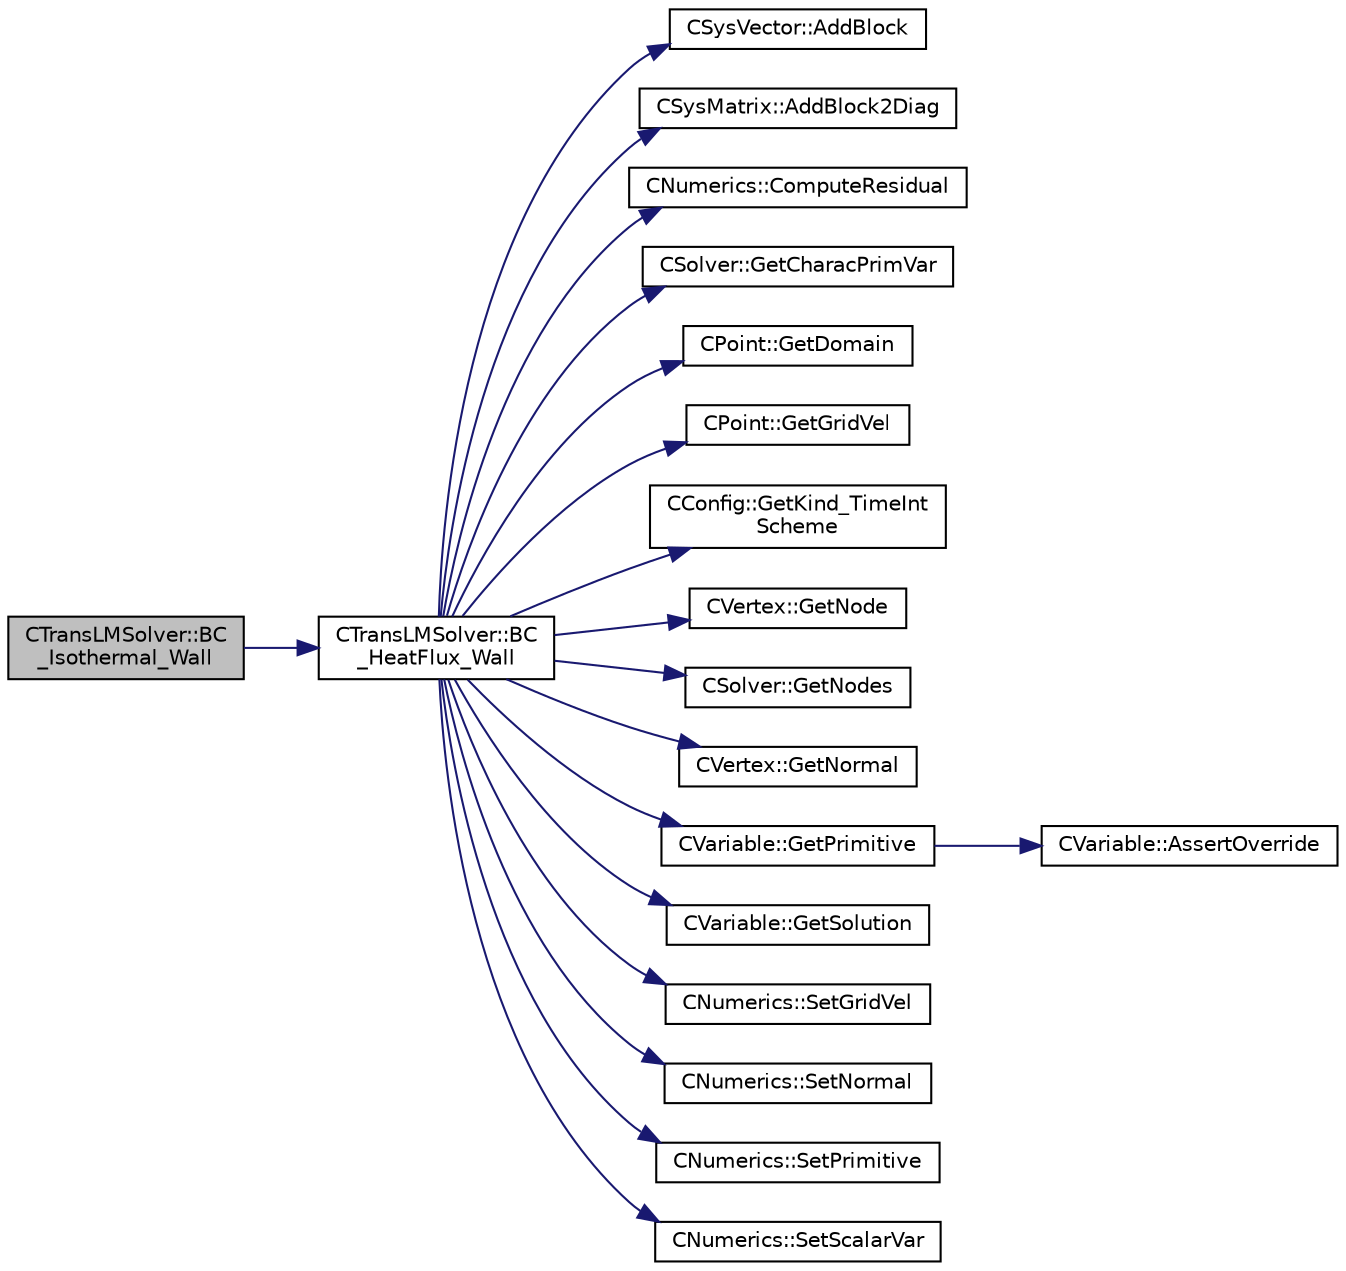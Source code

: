 digraph "CTransLMSolver::BC_Isothermal_Wall"
{
 // LATEX_PDF_SIZE
  edge [fontname="Helvetica",fontsize="10",labelfontname="Helvetica",labelfontsize="10"];
  node [fontname="Helvetica",fontsize="10",shape=record];
  rankdir="LR";
  Node1 [label="CTransLMSolver::BC\l_Isothermal_Wall",height=0.2,width=0.4,color="black", fillcolor="grey75", style="filled", fontcolor="black",tooltip="Impose the Navier-Stokes wall boundary condition."];
  Node1 -> Node2 [color="midnightblue",fontsize="10",style="solid",fontname="Helvetica"];
  Node2 [label="CTransLMSolver::BC\l_HeatFlux_Wall",height=0.2,width=0.4,color="black", fillcolor="white", style="filled",URL="$classCTransLMSolver.html#a626ed10ef211b8920fba65183d7a92a6",tooltip="Impose the Langtry Menter transition wall boundary condition."];
  Node2 -> Node3 [color="midnightblue",fontsize="10",style="solid",fontname="Helvetica"];
  Node3 [label="CSysVector::AddBlock",height=0.2,width=0.4,color="black", fillcolor="white", style="filled",URL="$classCSysVector.html#aa463275cba394503a9778529fdaa4494",tooltip="Add \"block\" to the vector, see SetBlock."];
  Node2 -> Node4 [color="midnightblue",fontsize="10",style="solid",fontname="Helvetica"];
  Node4 [label="CSysMatrix::AddBlock2Diag",height=0.2,width=0.4,color="black", fillcolor="white", style="filled",URL="$classCSysMatrix.html#a5a4ef7eeb7f009450f575660108ed7be",tooltip="Non overwrite version of SetBlock2Diag, also with scaling."];
  Node2 -> Node5 [color="midnightblue",fontsize="10",style="solid",fontname="Helvetica"];
  Node5 [label="CNumerics::ComputeResidual",height=0.2,width=0.4,color="black", fillcolor="white", style="filled",URL="$classCNumerics.html#aa0ca13663a047ef2640b377b33875e29",tooltip="Compute the numerical residual."];
  Node2 -> Node6 [color="midnightblue",fontsize="10",style="solid",fontname="Helvetica"];
  Node6 [label="CSolver::GetCharacPrimVar",height=0.2,width=0.4,color="black", fillcolor="white", style="filled",URL="$classCSolver.html#a7a7d35d9dfcf55d7b8fa971e564b0141",tooltip="A virtual member."];
  Node2 -> Node7 [color="midnightblue",fontsize="10",style="solid",fontname="Helvetica"];
  Node7 [label="CPoint::GetDomain",height=0.2,width=0.4,color="black", fillcolor="white", style="filled",URL="$classCPoint.html#aa58a27b602e47ddcad22ae74a5c6bc81",tooltip="For parallel computation, its indicates if a point must be computed or not."];
  Node2 -> Node8 [color="midnightblue",fontsize="10",style="solid",fontname="Helvetica"];
  Node8 [label="CPoint::GetGridVel",height=0.2,width=0.4,color="black", fillcolor="white", style="filled",URL="$classCPoint.html#a65d855a9c2ad2971546038b34acd5b92",tooltip="Get the value of the grid velocity at the point."];
  Node2 -> Node9 [color="midnightblue",fontsize="10",style="solid",fontname="Helvetica"];
  Node9 [label="CConfig::GetKind_TimeInt\lScheme",height=0.2,width=0.4,color="black", fillcolor="white", style="filled",URL="$classCConfig.html#ad16f71356f146b530fb1fbb45444525c",tooltip="Get the kind of time integration method."];
  Node2 -> Node10 [color="midnightblue",fontsize="10",style="solid",fontname="Helvetica"];
  Node10 [label="CVertex::GetNode",height=0.2,width=0.4,color="black", fillcolor="white", style="filled",URL="$classCVertex.html#ad568da06e7191358d3a09a1bee71cdb5",tooltip="Get the node of the vertex."];
  Node2 -> Node11 [color="midnightblue",fontsize="10",style="solid",fontname="Helvetica"];
  Node11 [label="CSolver::GetNodes",height=0.2,width=0.4,color="black", fillcolor="white", style="filled",URL="$classCSolver.html#af3198e52a2ea377bb765647b5e697197",tooltip="Allow outside access to the nodes of the solver, containing conservatives, primitives,..."];
  Node2 -> Node12 [color="midnightblue",fontsize="10",style="solid",fontname="Helvetica"];
  Node12 [label="CVertex::GetNormal",height=0.2,width=0.4,color="black", fillcolor="white", style="filled",URL="$classCVertex.html#a57cacfe764770e6c0e54c278cb584f7c",tooltip="Copy the the normal vector of a face."];
  Node2 -> Node13 [color="midnightblue",fontsize="10",style="solid",fontname="Helvetica"];
  Node13 [label="CVariable::GetPrimitive",height=0.2,width=0.4,color="black", fillcolor="white", style="filled",URL="$classCVariable.html#a634a803b0d397aec7a44420cd5159079",tooltip="Get the primitive variables for all points."];
  Node13 -> Node14 [color="midnightblue",fontsize="10",style="solid",fontname="Helvetica"];
  Node14 [label="CVariable::AssertOverride",height=0.2,width=0.4,color="black", fillcolor="white", style="filled",URL="$classCVariable.html#a57eb0e83f25f08d544f92b75e3f8b617",tooltip=" "];
  Node2 -> Node15 [color="midnightblue",fontsize="10",style="solid",fontname="Helvetica"];
  Node15 [label="CVariable::GetSolution",height=0.2,width=0.4,color="black", fillcolor="white", style="filled",URL="$classCVariable.html#a261483e39c23c1de7cb9aea7e917c121",tooltip="Get the solution."];
  Node2 -> Node16 [color="midnightblue",fontsize="10",style="solid",fontname="Helvetica"];
  Node16 [label="CNumerics::SetGridVel",height=0.2,width=0.4,color="black", fillcolor="white", style="filled",URL="$classCNumerics.html#a3f116b5718153aefee7a22735797af29",tooltip="Set the velocity of the computational grid."];
  Node2 -> Node17 [color="midnightblue",fontsize="10",style="solid",fontname="Helvetica"];
  Node17 [label="CNumerics::SetNormal",height=0.2,width=0.4,color="black", fillcolor="white", style="filled",URL="$classCNumerics.html#a93fd2262832ae5081317548f2f9cdbb3",tooltip="Set the value of the normal vector to the face between two points."];
  Node2 -> Node18 [color="midnightblue",fontsize="10",style="solid",fontname="Helvetica"];
  Node18 [label="CNumerics::SetPrimitive",height=0.2,width=0.4,color="black", fillcolor="white", style="filled",URL="$classCNumerics.html#a028c500ba7ce96d3af061fc8218f76f1",tooltip="Set the value of the primitive variables."];
  Node2 -> Node19 [color="midnightblue",fontsize="10",style="solid",fontname="Helvetica"];
  Node19 [label="CNumerics::SetScalarVar",height=0.2,width=0.4,color="black", fillcolor="white", style="filled",URL="$classCNumerics.html#a6e1c4dea51983cbe489762bd43bae41d",tooltip="Set the value of the scalar variable."];
}
